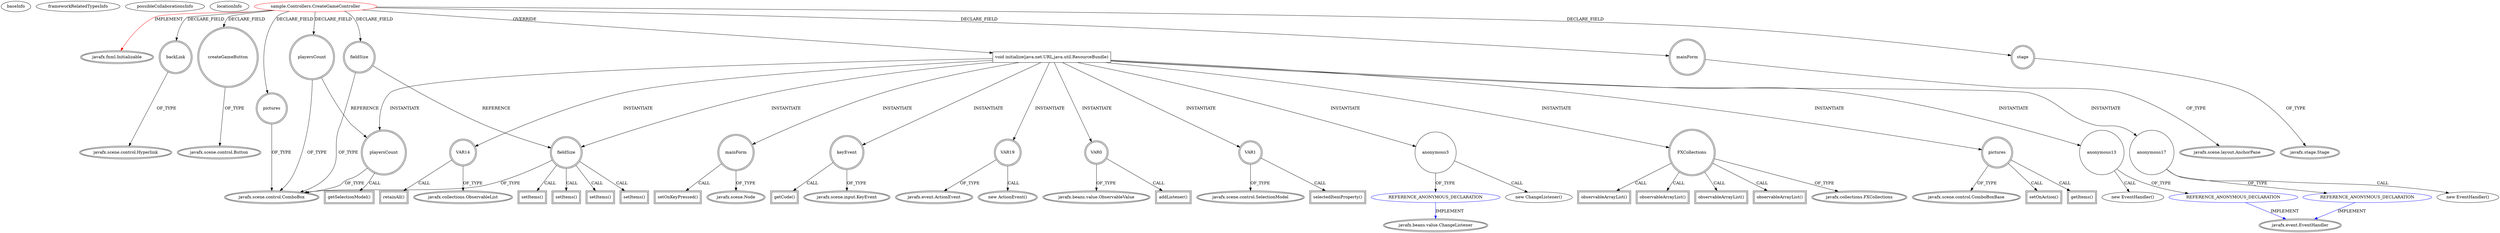 digraph {
baseInfo[graphId=2805,category="extension_graph",isAnonymous=false,possibleRelation=true]
frameworkRelatedTypesInfo[0="javafx.fxml.Initializable"]
possibleCollaborationsInfo[0="2805~OVERRIDING_METHOD_DECLARATION-INSTANTIATION-~javafx.fxml.Initializable ~javafx.beans.value.ChangeListener ~false~true",1="2805~OVERRIDING_METHOD_DECLARATION-INSTANTIATION-~javafx.fxml.Initializable ~javafx.event.EventHandler ~false~true"]
locationInfo[projectName="greenua14-TicTacToeClient",filePath="/greenua14-TicTacToeClient/TicTacToeClient-master/src/sample/Controllers/CreateGameController.java",contextSignature="CreateGameController",graphId="2805"]
0[label="sample.Controllers.CreateGameController",vertexType="ROOT_CLIENT_CLASS_DECLARATION",isFrameworkType=false,color=red]
1[label="javafx.fxml.Initializable",vertexType="FRAMEWORK_INTERFACE_TYPE",isFrameworkType=true,peripheries=2]
2[label="backLink",vertexType="FIELD_DECLARATION",isFrameworkType=true,peripheries=2,shape=circle]
3[label="javafx.scene.control.Hyperlink",vertexType="FRAMEWORK_CLASS_TYPE",isFrameworkType=true,peripheries=2]
4[label="createGameButton",vertexType="FIELD_DECLARATION",isFrameworkType=true,peripheries=2,shape=circle]
5[label="javafx.scene.control.Button",vertexType="FRAMEWORK_CLASS_TYPE",isFrameworkType=true,peripheries=2]
6[label="fieldSize",vertexType="FIELD_DECLARATION",isFrameworkType=true,peripheries=2,shape=circle]
7[label="javafx.scene.control.ComboBox",vertexType="FRAMEWORK_CLASS_TYPE",isFrameworkType=true,peripheries=2]
8[label="mainForm",vertexType="FIELD_DECLARATION",isFrameworkType=true,peripheries=2,shape=circle]
9[label="javafx.scene.layout.AnchorPane",vertexType="FRAMEWORK_CLASS_TYPE",isFrameworkType=true,peripheries=2]
10[label="pictures",vertexType="FIELD_DECLARATION",isFrameworkType=true,peripheries=2,shape=circle]
12[label="playersCount",vertexType="FIELD_DECLARATION",isFrameworkType=true,peripheries=2,shape=circle]
14[label="stage",vertexType="FIELD_DECLARATION",isFrameworkType=true,peripheries=2,shape=circle]
15[label="javafx.stage.Stage",vertexType="FRAMEWORK_CLASS_TYPE",isFrameworkType=true,peripheries=2]
16[label="void initialize(java.net.URL,java.util.ResourceBundle)",vertexType="OVERRIDING_METHOD_DECLARATION",isFrameworkType=false,shape=box]
17[label="VAR0",vertexType="VARIABLE_EXPRESION",isFrameworkType=true,peripheries=2,shape=circle]
19[label="javafx.beans.value.ObservableValue",vertexType="FRAMEWORK_INTERFACE_TYPE",isFrameworkType=true,peripheries=2]
18[label="addListener()",vertexType="INSIDE_CALL",isFrameworkType=true,peripheries=2,shape=box]
20[label="VAR1",vertexType="VARIABLE_EXPRESION",isFrameworkType=true,peripheries=2,shape=circle]
22[label="javafx.scene.control.SelectionModel",vertexType="FRAMEWORK_CLASS_TYPE",isFrameworkType=true,peripheries=2]
21[label="selectedItemProperty()",vertexType="INSIDE_CALL",isFrameworkType=true,peripheries=2,shape=box]
23[label="playersCount",vertexType="VARIABLE_EXPRESION",isFrameworkType=true,peripheries=2,shape=circle]
24[label="getSelectionModel()",vertexType="INSIDE_CALL",isFrameworkType=true,peripheries=2,shape=box]
27[label="anonymous3",vertexType="VARIABLE_EXPRESION",isFrameworkType=false,shape=circle]
28[label="REFERENCE_ANONYMOUS_DECLARATION",vertexType="REFERENCE_ANONYMOUS_DECLARATION",isFrameworkType=false,color=blue]
29[label="javafx.beans.value.ChangeListener",vertexType="FRAMEWORK_INTERFACE_TYPE",isFrameworkType=true,peripheries=2]
26[label="new ChangeListener()",vertexType="CONSTRUCTOR_CALL",isFrameworkType=false]
30[label="fieldSize",vertexType="VARIABLE_EXPRESION",isFrameworkType=true,peripheries=2,shape=circle]
31[label="setItems()",vertexType="INSIDE_CALL",isFrameworkType=true,peripheries=2,shape=box]
33[label="FXCollections",vertexType="VARIABLE_EXPRESION",isFrameworkType=true,peripheries=2,shape=circle]
35[label="javafx.collections.FXCollections",vertexType="FRAMEWORK_CLASS_TYPE",isFrameworkType=true,peripheries=2]
34[label="observableArrayList()",vertexType="INSIDE_CALL",isFrameworkType=true,peripheries=2,shape=box]
37[label="setItems()",vertexType="INSIDE_CALL",isFrameworkType=true,peripheries=2,shape=box]
39[label="observableArrayList()",vertexType="INSIDE_CALL",isFrameworkType=true,peripheries=2,shape=box]
41[label="setItems()",vertexType="INSIDE_CALL",isFrameworkType=true,peripheries=2,shape=box]
43[label="observableArrayList()",vertexType="INSIDE_CALL",isFrameworkType=true,peripheries=2,shape=box]
45[label="setItems()",vertexType="INSIDE_CALL",isFrameworkType=true,peripheries=2,shape=box]
47[label="observableArrayList()",vertexType="INSIDE_CALL",isFrameworkType=true,peripheries=2,shape=box]
48[label="pictures",vertexType="VARIABLE_EXPRESION",isFrameworkType=true,peripheries=2,shape=circle]
50[label="javafx.scene.control.ComboBoxBase",vertexType="FRAMEWORK_CLASS_TYPE",isFrameworkType=true,peripheries=2]
49[label="setOnAction()",vertexType="INSIDE_CALL",isFrameworkType=true,peripheries=2,shape=box]
52[label="anonymous13",vertexType="VARIABLE_EXPRESION",isFrameworkType=false,shape=circle]
53[label="REFERENCE_ANONYMOUS_DECLARATION",vertexType="REFERENCE_ANONYMOUS_DECLARATION",isFrameworkType=false,color=blue]
54[label="javafx.event.EventHandler",vertexType="FRAMEWORK_INTERFACE_TYPE",isFrameworkType=true,peripheries=2]
51[label="new EventHandler()",vertexType="CONSTRUCTOR_CALL",isFrameworkType=false]
55[label="VAR14",vertexType="VARIABLE_EXPRESION",isFrameworkType=true,peripheries=2,shape=circle]
57[label="javafx.collections.ObservableList",vertexType="FRAMEWORK_INTERFACE_TYPE",isFrameworkType=true,peripheries=2]
56[label="retainAll()",vertexType="INSIDE_CALL",isFrameworkType=true,peripheries=2,shape=box]
59[label="getItems()",vertexType="INSIDE_CALL",isFrameworkType=true,peripheries=2,shape=box]
60[label="mainForm",vertexType="VARIABLE_EXPRESION",isFrameworkType=true,peripheries=2,shape=circle]
62[label="javafx.scene.Node",vertexType="FRAMEWORK_CLASS_TYPE",isFrameworkType=true,peripheries=2]
61[label="setOnKeyPressed()",vertexType="INSIDE_CALL",isFrameworkType=true,peripheries=2,shape=box]
64[label="anonymous17",vertexType="VARIABLE_EXPRESION",isFrameworkType=false,shape=circle]
65[label="REFERENCE_ANONYMOUS_DECLARATION",vertexType="REFERENCE_ANONYMOUS_DECLARATION",isFrameworkType=false,color=blue]
63[label="new EventHandler()",vertexType="CONSTRUCTOR_CALL",isFrameworkType=false]
67[label="keyEvent",vertexType="VARIABLE_EXPRESION",isFrameworkType=true,peripheries=2,shape=circle]
69[label="javafx.scene.input.KeyEvent",vertexType="FRAMEWORK_CLASS_TYPE",isFrameworkType=true,peripheries=2]
68[label="getCode()",vertexType="INSIDE_CALL",isFrameworkType=true,peripheries=2,shape=box]
71[label="VAR19",vertexType="VARIABLE_EXPRESION",isFrameworkType=true,peripheries=2,shape=circle]
72[label="javafx.event.ActionEvent",vertexType="FRAMEWORK_CLASS_TYPE",isFrameworkType=true,peripheries=2]
70[label="new ActionEvent()",vertexType="CONSTRUCTOR_CALL",isFrameworkType=true,peripheries=2]
0->1[label="IMPLEMENT",color=red]
0->2[label="DECLARE_FIELD"]
2->3[label="OF_TYPE"]
0->4[label="DECLARE_FIELD"]
4->5[label="OF_TYPE"]
0->6[label="DECLARE_FIELD"]
6->7[label="OF_TYPE"]
0->8[label="DECLARE_FIELD"]
8->9[label="OF_TYPE"]
0->10[label="DECLARE_FIELD"]
10->7[label="OF_TYPE"]
0->12[label="DECLARE_FIELD"]
12->7[label="OF_TYPE"]
0->14[label="DECLARE_FIELD"]
14->15[label="OF_TYPE"]
0->16[label="OVERRIDE"]
16->17[label="INSTANTIATE"]
17->19[label="OF_TYPE"]
17->18[label="CALL"]
16->20[label="INSTANTIATE"]
20->22[label="OF_TYPE"]
20->21[label="CALL"]
16->23[label="INSTANTIATE"]
12->23[label="REFERENCE"]
23->7[label="OF_TYPE"]
23->24[label="CALL"]
16->27[label="INSTANTIATE"]
28->29[label="IMPLEMENT",color=blue]
27->28[label="OF_TYPE"]
27->26[label="CALL"]
16->30[label="INSTANTIATE"]
6->30[label="REFERENCE"]
30->7[label="OF_TYPE"]
30->31[label="CALL"]
16->33[label="INSTANTIATE"]
33->35[label="OF_TYPE"]
33->34[label="CALL"]
30->37[label="CALL"]
33->39[label="CALL"]
30->41[label="CALL"]
33->43[label="CALL"]
30->45[label="CALL"]
33->47[label="CALL"]
16->48[label="INSTANTIATE"]
48->50[label="OF_TYPE"]
48->49[label="CALL"]
16->52[label="INSTANTIATE"]
53->54[label="IMPLEMENT",color=blue]
52->53[label="OF_TYPE"]
52->51[label="CALL"]
16->55[label="INSTANTIATE"]
55->57[label="OF_TYPE"]
55->56[label="CALL"]
48->59[label="CALL"]
16->60[label="INSTANTIATE"]
60->62[label="OF_TYPE"]
60->61[label="CALL"]
16->64[label="INSTANTIATE"]
65->54[label="IMPLEMENT",color=blue]
64->65[label="OF_TYPE"]
64->63[label="CALL"]
16->67[label="INSTANTIATE"]
67->69[label="OF_TYPE"]
67->68[label="CALL"]
16->71[label="INSTANTIATE"]
71->72[label="OF_TYPE"]
71->70[label="CALL"]
}
